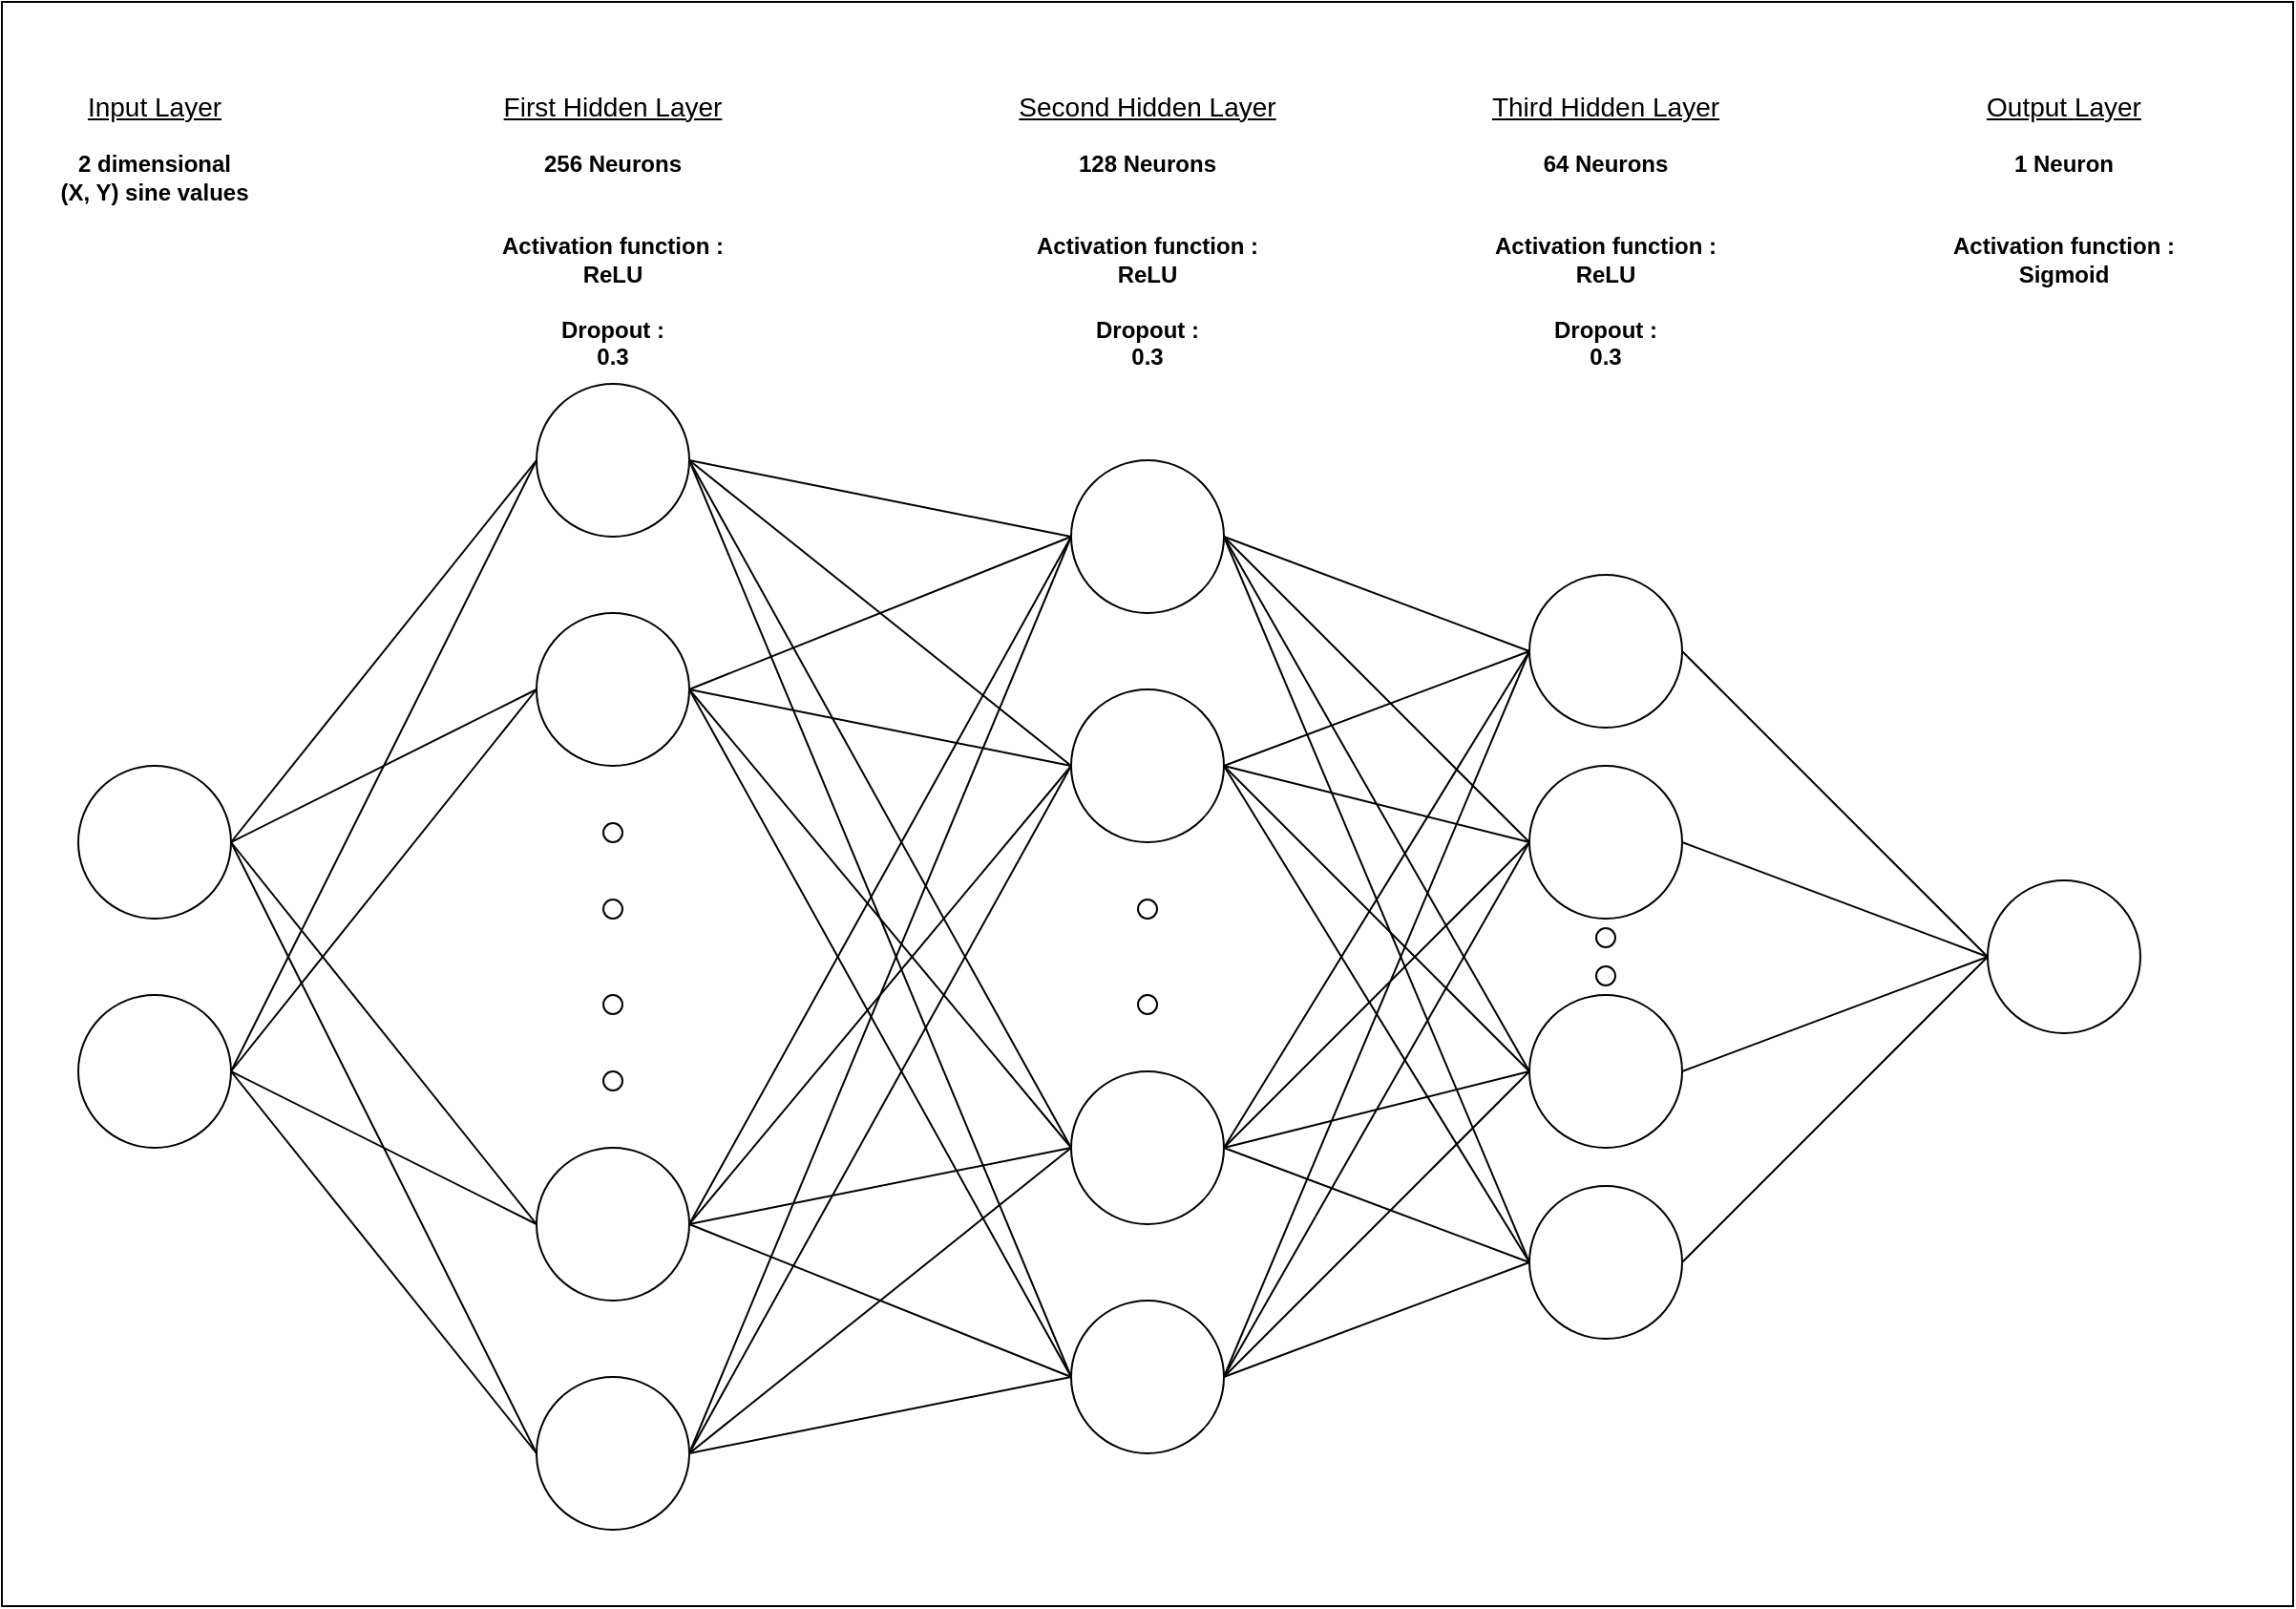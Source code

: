 <mxfile version="14.6.6" type="device"><diagram id="PStOqDHZifnJ4bkjoAvL" name="Page-1"><mxGraphModel dx="2044" dy="1102" grid="1" gridSize="10" guides="1" tooltips="1" connect="1" arrows="1" fold="1" page="1" pageScale="1" pageWidth="827" pageHeight="1169" math="0" shadow="0"><root><mxCell id="0"/><mxCell id="1" parent="0"/><mxCell id="bxqPt4K5c8YdNKmm5u7z-81" value="" style="rounded=0;whiteSpace=wrap;html=1;" vertex="1" parent="1"><mxGeometry x="40" y="80" width="1200" height="840" as="geometry"/></mxCell><mxCell id="bxqPt4K5c8YdNKmm5u7z-1" value="" style="ellipse;whiteSpace=wrap;html=1;aspect=fixed;" vertex="1" parent="1"><mxGeometry x="80" y="480" width="80" height="80" as="geometry"/></mxCell><mxCell id="bxqPt4K5c8YdNKmm5u7z-2" value="" style="ellipse;whiteSpace=wrap;html=1;aspect=fixed;" vertex="1" parent="1"><mxGeometry x="80" y="600" width="80" height="80" as="geometry"/></mxCell><mxCell id="bxqPt4K5c8YdNKmm5u7z-3" value="" style="ellipse;whiteSpace=wrap;html=1;aspect=fixed;" vertex="1" parent="1"><mxGeometry x="320" y="280" width="80" height="80" as="geometry"/></mxCell><mxCell id="bxqPt4K5c8YdNKmm5u7z-4" value="" style="ellipse;whiteSpace=wrap;html=1;aspect=fixed;" vertex="1" parent="1"><mxGeometry x="320" y="400" width="80" height="80" as="geometry"/></mxCell><mxCell id="bxqPt4K5c8YdNKmm5u7z-5" value="" style="ellipse;whiteSpace=wrap;html=1;aspect=fixed;" vertex="1" parent="1"><mxGeometry x="320" y="680" width="80" height="80" as="geometry"/></mxCell><mxCell id="bxqPt4K5c8YdNKmm5u7z-6" value="" style="ellipse;whiteSpace=wrap;html=1;aspect=fixed;" vertex="1" parent="1"><mxGeometry x="320" y="800" width="80" height="80" as="geometry"/></mxCell><mxCell id="bxqPt4K5c8YdNKmm5u7z-7" value="" style="ellipse;whiteSpace=wrap;html=1;aspect=fixed;" vertex="1" parent="1"><mxGeometry x="355" y="640" width="10" height="10" as="geometry"/></mxCell><mxCell id="bxqPt4K5c8YdNKmm5u7z-8" value="" style="ellipse;whiteSpace=wrap;html=1;aspect=fixed;" vertex="1" parent="1"><mxGeometry x="355" y="600" width="10" height="10" as="geometry"/></mxCell><mxCell id="bxqPt4K5c8YdNKmm5u7z-9" value="" style="ellipse;whiteSpace=wrap;html=1;aspect=fixed;" vertex="1" parent="1"><mxGeometry x="355" y="510" width="10" height="10" as="geometry"/></mxCell><mxCell id="bxqPt4K5c8YdNKmm5u7z-10" value="" style="ellipse;whiteSpace=wrap;html=1;aspect=fixed;" vertex="1" parent="1"><mxGeometry x="355" y="550" width="10" height="10" as="geometry"/></mxCell><mxCell id="bxqPt4K5c8YdNKmm5u7z-12" value="&lt;div style=&quot;font-size: 14px&quot; align=&quot;center&quot;&gt;&lt;u&gt;Input Layer&lt;/u&gt;&lt;/div&gt;&lt;div align=&quot;center&quot;&gt;&lt;b&gt;&lt;br&gt;&lt;/b&gt;&lt;/div&gt;&lt;div align=&quot;center&quot;&gt;&lt;b&gt;2 dimensional&lt;br&gt;&lt;/b&gt;&lt;/div&gt;&lt;div align=&quot;center&quot;&gt;&lt;b&gt;(X, Y) sine values&lt;br&gt;&lt;/b&gt;&lt;/div&gt;&lt;div align=&quot;center&quot;&gt;&lt;b&gt;&lt;br&gt;&lt;/b&gt;&lt;/div&gt;" style="text;html=1;strokeColor=none;fillColor=none;align=center;verticalAlign=top;whiteSpace=wrap;rounded=0;" vertex="1" parent="1"><mxGeometry x="40" y="120" width="160" height="150" as="geometry"/></mxCell><mxCell id="bxqPt4K5c8YdNKmm5u7z-13" value="&lt;u&gt;&lt;font style=&quot;font-size: 14px&quot;&gt;First Hidden Layer&lt;/font&gt;&lt;br&gt;&lt;/u&gt;&lt;div align=&quot;center&quot;&gt;&lt;b&gt;&lt;br&gt;&lt;/b&gt;&lt;/div&gt;&lt;div align=&quot;center&quot;&gt;&lt;b&gt;256 Neurons&lt;br&gt;&lt;/b&gt;&lt;/div&gt;&lt;div align=&quot;center&quot;&gt;&lt;b&gt;&lt;br&gt;&lt;/b&gt;&lt;/div&gt;&lt;div align=&quot;center&quot;&gt;&lt;b&gt;&lt;br&gt;&lt;/b&gt;&lt;/div&gt;&lt;div align=&quot;center&quot;&gt;&lt;b&gt;Activation function :&lt;/b&gt;&lt;/div&gt;&lt;div align=&quot;center&quot;&gt;&lt;b&gt;ReLU&lt;br&gt;&lt;/b&gt;&lt;/div&gt;&lt;div align=&quot;center&quot;&gt;&lt;b&gt;&lt;br&gt;&lt;/b&gt;&lt;/div&gt;&lt;div align=&quot;center&quot;&gt;&lt;b&gt;Dropout :&lt;/b&gt;&lt;/div&gt;&lt;div align=&quot;center&quot;&gt;&lt;b&gt;0.3&lt;br&gt;&lt;/b&gt;&lt;/div&gt;&lt;div align=&quot;center&quot;&gt;&lt;b&gt;&lt;br&gt;&lt;/b&gt;&lt;/div&gt;" style="text;html=1;strokeColor=none;fillColor=none;align=center;verticalAlign=top;whiteSpace=wrap;rounded=0;" vertex="1" parent="1"><mxGeometry x="280" y="120" width="160" height="150" as="geometry"/></mxCell><mxCell id="bxqPt4K5c8YdNKmm5u7z-14" value="" style="endArrow=none;html=1;entryX=0;entryY=0.5;entryDx=0;entryDy=0;" edge="1" parent="1" target="bxqPt4K5c8YdNKmm5u7z-3"><mxGeometry width="50" height="50" relative="1" as="geometry"><mxPoint x="160" y="520" as="sourcePoint"/><mxPoint x="230" y="440" as="targetPoint"/></mxGeometry></mxCell><mxCell id="bxqPt4K5c8YdNKmm5u7z-15" value="" style="endArrow=none;html=1;entryX=0;entryY=0.5;entryDx=0;entryDy=0;exitX=1;exitY=0.5;exitDx=0;exitDy=0;" edge="1" parent="1" source="bxqPt4K5c8YdNKmm5u7z-1" target="bxqPt4K5c8YdNKmm5u7z-4"><mxGeometry width="50" height="50" relative="1" as="geometry"><mxPoint x="210" y="550" as="sourcePoint"/><mxPoint x="260" y="500" as="targetPoint"/></mxGeometry></mxCell><mxCell id="bxqPt4K5c8YdNKmm5u7z-16" value="" style="endArrow=none;html=1;entryX=0;entryY=0.5;entryDx=0;entryDy=0;" edge="1" parent="1" target="bxqPt4K5c8YdNKmm5u7z-4"><mxGeometry width="50" height="50" relative="1" as="geometry"><mxPoint x="160" y="640" as="sourcePoint"/><mxPoint x="320" y="560" as="targetPoint"/></mxGeometry></mxCell><mxCell id="bxqPt4K5c8YdNKmm5u7z-17" value="" style="endArrow=none;html=1;entryX=0;entryY=0.5;entryDx=0;entryDy=0;exitX=1;exitY=0.5;exitDx=0;exitDy=0;" edge="1" parent="1" source="bxqPt4K5c8YdNKmm5u7z-2" target="bxqPt4K5c8YdNKmm5u7z-3"><mxGeometry width="50" height="50" relative="1" as="geometry"><mxPoint x="210" y="650" as="sourcePoint"/><mxPoint x="260" y="600" as="targetPoint"/></mxGeometry></mxCell><mxCell id="bxqPt4K5c8YdNKmm5u7z-18" value="" style="endArrow=none;html=1;entryX=0;entryY=0.5;entryDx=0;entryDy=0;exitX=1;exitY=0.5;exitDx=0;exitDy=0;" edge="1" parent="1" source="bxqPt4K5c8YdNKmm5u7z-2" target="bxqPt4K5c8YdNKmm5u7z-6"><mxGeometry width="50" height="50" relative="1" as="geometry"><mxPoint x="200" y="890" as="sourcePoint"/><mxPoint x="250" y="840" as="targetPoint"/></mxGeometry></mxCell><mxCell id="bxqPt4K5c8YdNKmm5u7z-20" value="" style="endArrow=none;html=1;entryX=0;entryY=0.5;entryDx=0;entryDy=0;" edge="1" parent="1" target="bxqPt4K5c8YdNKmm5u7z-5"><mxGeometry width="50" height="50" relative="1" as="geometry"><mxPoint x="160" y="640" as="sourcePoint"/><mxPoint x="200" y="740" as="targetPoint"/></mxGeometry></mxCell><mxCell id="bxqPt4K5c8YdNKmm5u7z-21" value="" style="endArrow=none;html=1;entryX=0;entryY=0.5;entryDx=0;entryDy=0;exitX=1;exitY=0.5;exitDx=0;exitDy=0;" edge="1" parent="1" source="bxqPt4K5c8YdNKmm5u7z-1" target="bxqPt4K5c8YdNKmm5u7z-6"><mxGeometry width="50" height="50" relative="1" as="geometry"><mxPoint x="190" y="950" as="sourcePoint"/><mxPoint x="240" y="900" as="targetPoint"/></mxGeometry></mxCell><mxCell id="bxqPt4K5c8YdNKmm5u7z-22" value="" style="endArrow=none;html=1;entryX=0;entryY=0.5;entryDx=0;entryDy=0;exitX=1;exitY=0.5;exitDx=0;exitDy=0;" edge="1" parent="1" source="bxqPt4K5c8YdNKmm5u7z-1" target="bxqPt4K5c8YdNKmm5u7z-5"><mxGeometry width="50" height="50" relative="1" as="geometry"><mxPoint x="250" y="950" as="sourcePoint"/><mxPoint x="300" y="900" as="targetPoint"/></mxGeometry></mxCell><mxCell id="bxqPt4K5c8YdNKmm5u7z-27" value="" style="ellipse;whiteSpace=wrap;html=1;aspect=fixed;" vertex="1" parent="1"><mxGeometry x="600" y="320" width="80" height="80" as="geometry"/></mxCell><mxCell id="bxqPt4K5c8YdNKmm5u7z-28" value="" style="ellipse;whiteSpace=wrap;html=1;aspect=fixed;" vertex="1" parent="1"><mxGeometry x="600" y="440" width="80" height="80" as="geometry"/></mxCell><mxCell id="bxqPt4K5c8YdNKmm5u7z-29" value="" style="ellipse;whiteSpace=wrap;html=1;aspect=fixed;" vertex="1" parent="1"><mxGeometry x="600" y="760" width="80" height="80" as="geometry"/></mxCell><mxCell id="bxqPt4K5c8YdNKmm5u7z-30" value="" style="ellipse;whiteSpace=wrap;html=1;aspect=fixed;" vertex="1" parent="1"><mxGeometry x="600" y="640" width="80" height="80" as="geometry"/></mxCell><mxCell id="bxqPt4K5c8YdNKmm5u7z-31" value="" style="ellipse;whiteSpace=wrap;html=1;aspect=fixed;" vertex="1" parent="1"><mxGeometry x="635" y="600" width="10" height="10" as="geometry"/></mxCell><mxCell id="bxqPt4K5c8YdNKmm5u7z-32" value="" style="ellipse;whiteSpace=wrap;html=1;aspect=fixed;" vertex="1" parent="1"><mxGeometry x="635" y="550" width="10" height="10" as="geometry"/></mxCell><mxCell id="bxqPt4K5c8YdNKmm5u7z-33" value="&lt;u&gt;&lt;font style=&quot;font-size: 14px&quot;&gt;Second Hidden Layer&lt;/font&gt;&lt;br&gt;&lt;/u&gt;&lt;div align=&quot;center&quot;&gt;&lt;b&gt;&lt;br&gt;&lt;/b&gt;&lt;/div&gt;&lt;div align=&quot;center&quot;&gt;&lt;b&gt;128 Neurons&lt;br&gt;&lt;/b&gt;&lt;/div&gt;&lt;div align=&quot;center&quot;&gt;&lt;b&gt;&lt;br&gt;&lt;/b&gt;&lt;/div&gt;&lt;div align=&quot;center&quot;&gt;&lt;b&gt;&lt;br&gt;&lt;/b&gt;&lt;/div&gt;&lt;div align=&quot;center&quot;&gt;&lt;b&gt;Activation function :&lt;/b&gt;&lt;/div&gt;&lt;div align=&quot;center&quot;&gt;&lt;b&gt;ReLU&lt;br&gt;&lt;/b&gt;&lt;/div&gt;&lt;div align=&quot;center&quot;&gt;&lt;b&gt;&lt;br&gt;&lt;/b&gt;&lt;/div&gt;&lt;div align=&quot;center&quot;&gt;&lt;b&gt;Dropout :&lt;/b&gt;&lt;/div&gt;&lt;div align=&quot;center&quot;&gt;&lt;b&gt;0.3&lt;br&gt;&lt;/b&gt;&lt;/div&gt;&lt;div align=&quot;center&quot;&gt;&lt;b&gt;&lt;br&gt;&lt;/b&gt;&lt;/div&gt;" style="text;html=1;strokeColor=none;fillColor=none;align=center;verticalAlign=top;whiteSpace=wrap;rounded=0;" vertex="1" parent="1"><mxGeometry x="560" y="120" width="160" height="150" as="geometry"/></mxCell><mxCell id="bxqPt4K5c8YdNKmm5u7z-34" value="" style="endArrow=none;html=1;entryX=0;entryY=0.5;entryDx=0;entryDy=0;exitX=1;exitY=0.5;exitDx=0;exitDy=0;" edge="1" parent="1" source="bxqPt4K5c8YdNKmm5u7z-6" target="bxqPt4K5c8YdNKmm5u7z-29"><mxGeometry width="50" height="50" relative="1" as="geometry"><mxPoint x="440" y="880" as="sourcePoint"/><mxPoint x="490" y="830" as="targetPoint"/></mxGeometry></mxCell><mxCell id="bxqPt4K5c8YdNKmm5u7z-35" value="" style="endArrow=none;html=1;entryX=0;entryY=0.5;entryDx=0;entryDy=0;exitX=1;exitY=0.5;exitDx=0;exitDy=0;" edge="1" parent="1"><mxGeometry width="50" height="50" relative="1" as="geometry"><mxPoint x="400" y="720" as="sourcePoint"/><mxPoint x="600" y="680" as="targetPoint"/></mxGeometry></mxCell><mxCell id="bxqPt4K5c8YdNKmm5u7z-36" value="" style="endArrow=none;html=1;entryX=0;entryY=0.5;entryDx=0;entryDy=0;exitX=1;exitY=0.5;exitDx=0;exitDy=0;" edge="1" parent="1" source="bxqPt4K5c8YdNKmm5u7z-5" target="bxqPt4K5c8YdNKmm5u7z-29"><mxGeometry width="50" height="50" relative="1" as="geometry"><mxPoint x="400" y="780" as="sourcePoint"/><mxPoint x="600" y="740" as="targetPoint"/></mxGeometry></mxCell><mxCell id="bxqPt4K5c8YdNKmm5u7z-37" value="" style="endArrow=none;html=1;entryX=0;entryY=0.5;entryDx=0;entryDy=0;exitX=1;exitY=0.5;exitDx=0;exitDy=0;" edge="1" parent="1" source="bxqPt4K5c8YdNKmm5u7z-6" target="bxqPt4K5c8YdNKmm5u7z-30"><mxGeometry width="50" height="50" relative="1" as="geometry"><mxPoint x="410" y="850" as="sourcePoint"/><mxPoint x="610" y="810" as="targetPoint"/></mxGeometry></mxCell><mxCell id="bxqPt4K5c8YdNKmm5u7z-38" value="" style="endArrow=none;html=1;entryX=0;entryY=0.5;entryDx=0;entryDy=0;exitX=1;exitY=0.5;exitDx=0;exitDy=0;" edge="1" parent="1" source="bxqPt4K5c8YdNKmm5u7z-6"><mxGeometry width="50" height="50" relative="1" as="geometry"><mxPoint x="400" y="640" as="sourcePoint"/><mxPoint x="600" y="480" as="targetPoint"/></mxGeometry></mxCell><mxCell id="bxqPt4K5c8YdNKmm5u7z-39" value="" style="endArrow=none;html=1;entryX=0;entryY=0.5;entryDx=0;entryDy=0;exitX=1;exitY=0.5;exitDx=0;exitDy=0;" edge="1" parent="1" source="bxqPt4K5c8YdNKmm5u7z-6" target="bxqPt4K5c8YdNKmm5u7z-27"><mxGeometry width="50" height="50" relative="1" as="geometry"><mxPoint x="410" y="850" as="sourcePoint"/><mxPoint x="610" y="490" as="targetPoint"/></mxGeometry></mxCell><mxCell id="bxqPt4K5c8YdNKmm5u7z-40" value="" style="endArrow=none;html=1;entryX=0;entryY=0.5;entryDx=0;entryDy=0;exitX=1;exitY=0.5;exitDx=0;exitDy=0;" edge="1" parent="1" source="bxqPt4K5c8YdNKmm5u7z-4" target="bxqPt4K5c8YdNKmm5u7z-29"><mxGeometry width="50" height="50" relative="1" as="geometry"><mxPoint x="420" y="860" as="sourcePoint"/><mxPoint x="620" y="500" as="targetPoint"/></mxGeometry></mxCell><mxCell id="bxqPt4K5c8YdNKmm5u7z-41" value="" style="endArrow=none;html=1;entryX=0;entryY=0.5;entryDx=0;entryDy=0;exitX=1;exitY=0.5;exitDx=0;exitDy=0;" edge="1" parent="1" source="bxqPt4K5c8YdNKmm5u7z-3" target="bxqPt4K5c8YdNKmm5u7z-29"><mxGeometry width="50" height="50" relative="1" as="geometry"><mxPoint x="410" y="450" as="sourcePoint"/><mxPoint x="610" y="810" as="targetPoint"/></mxGeometry></mxCell><mxCell id="bxqPt4K5c8YdNKmm5u7z-42" value="" style="endArrow=none;html=1;entryX=0;entryY=0.5;entryDx=0;entryDy=0;exitX=1;exitY=0.5;exitDx=0;exitDy=0;" edge="1" parent="1" source="bxqPt4K5c8YdNKmm5u7z-4"><mxGeometry width="50" height="50" relative="1" as="geometry"><mxPoint x="400" y="400" as="sourcePoint"/><mxPoint x="600" y="480" as="targetPoint"/></mxGeometry></mxCell><mxCell id="bxqPt4K5c8YdNKmm5u7z-43" value="" style="endArrow=none;html=1;entryX=0;entryY=0.5;entryDx=0;entryDy=0;exitX=1;exitY=0.5;exitDx=0;exitDy=0;" edge="1" parent="1"><mxGeometry width="50" height="50" relative="1" as="geometry"><mxPoint x="400" y="320" as="sourcePoint"/><mxPoint x="600" y="360" as="targetPoint"/></mxGeometry></mxCell><mxCell id="bxqPt4K5c8YdNKmm5u7z-45" value="" style="endArrow=none;html=1;entryX=0;entryY=0.5;entryDx=0;entryDy=0;exitX=1;exitY=0.5;exitDx=0;exitDy=0;" edge="1" parent="1" source="bxqPt4K5c8YdNKmm5u7z-3" target="bxqPt4K5c8YdNKmm5u7z-28"><mxGeometry width="50" height="50" relative="1" as="geometry"><mxPoint x="410" y="330" as="sourcePoint"/><mxPoint x="610" y="370" as="targetPoint"/></mxGeometry></mxCell><mxCell id="bxqPt4K5c8YdNKmm5u7z-46" value="" style="endArrow=none;html=1;entryX=0;entryY=0.5;entryDx=0;entryDy=0;exitX=1;exitY=0.5;exitDx=0;exitDy=0;" edge="1" parent="1" source="bxqPt4K5c8YdNKmm5u7z-3" target="bxqPt4K5c8YdNKmm5u7z-30"><mxGeometry width="50" height="50" relative="1" as="geometry"><mxPoint x="410" y="330" as="sourcePoint"/><mxPoint x="610" y="490" as="targetPoint"/></mxGeometry></mxCell><mxCell id="bxqPt4K5c8YdNKmm5u7z-47" value="" style="endArrow=none;html=1;entryX=0;entryY=0.5;entryDx=0;entryDy=0;exitX=1;exitY=0.5;exitDx=0;exitDy=0;" edge="1" parent="1" source="bxqPt4K5c8YdNKmm5u7z-4" target="bxqPt4K5c8YdNKmm5u7z-27"><mxGeometry width="50" height="50" relative="1" as="geometry"><mxPoint x="410" y="450" as="sourcePoint"/><mxPoint x="610" y="490" as="targetPoint"/></mxGeometry></mxCell><mxCell id="bxqPt4K5c8YdNKmm5u7z-48" value="" style="endArrow=none;html=1;entryX=0;entryY=0.5;entryDx=0;entryDy=0;exitX=1;exitY=0.5;exitDx=0;exitDy=0;" edge="1" parent="1" source="bxqPt4K5c8YdNKmm5u7z-4" target="bxqPt4K5c8YdNKmm5u7z-30"><mxGeometry width="50" height="50" relative="1" as="geometry"><mxPoint x="410" y="450" as="sourcePoint"/><mxPoint x="610" y="370" as="targetPoint"/></mxGeometry></mxCell><mxCell id="bxqPt4K5c8YdNKmm5u7z-49" value="" style="endArrow=none;html=1;entryX=0;entryY=0.5;entryDx=0;entryDy=0;exitX=1;exitY=0.5;exitDx=0;exitDy=0;" edge="1" parent="1" source="bxqPt4K5c8YdNKmm5u7z-5" target="bxqPt4K5c8YdNKmm5u7z-28"><mxGeometry width="50" height="50" relative="1" as="geometry"><mxPoint x="410" y="730" as="sourcePoint"/><mxPoint x="610" y="690" as="targetPoint"/></mxGeometry></mxCell><mxCell id="bxqPt4K5c8YdNKmm5u7z-50" value="" style="endArrow=none;html=1;entryX=0;entryY=0.5;entryDx=0;entryDy=0;exitX=1;exitY=0.5;exitDx=0;exitDy=0;" edge="1" parent="1" source="bxqPt4K5c8YdNKmm5u7z-5" target="bxqPt4K5c8YdNKmm5u7z-27"><mxGeometry width="50" height="50" relative="1" as="geometry"><mxPoint x="410" y="730" as="sourcePoint"/><mxPoint x="610" y="490" as="targetPoint"/></mxGeometry></mxCell><mxCell id="bxqPt4K5c8YdNKmm5u7z-51" value="" style="ellipse;whiteSpace=wrap;html=1;aspect=fixed;" vertex="1" parent="1"><mxGeometry x="840" y="380" width="80" height="80" as="geometry"/></mxCell><mxCell id="bxqPt4K5c8YdNKmm5u7z-52" value="" style="ellipse;whiteSpace=wrap;html=1;aspect=fixed;" vertex="1" parent="1"><mxGeometry x="840" y="480" width="80" height="80" as="geometry"/></mxCell><mxCell id="bxqPt4K5c8YdNKmm5u7z-53" value="" style="ellipse;whiteSpace=wrap;html=1;aspect=fixed;" vertex="1" parent="1"><mxGeometry x="840" y="700" width="80" height="80" as="geometry"/></mxCell><mxCell id="bxqPt4K5c8YdNKmm5u7z-54" value="" style="ellipse;whiteSpace=wrap;html=1;aspect=fixed;" vertex="1" parent="1"><mxGeometry x="840" y="600" width="80" height="80" as="geometry"/></mxCell><mxCell id="bxqPt4K5c8YdNKmm5u7z-55" value="" style="ellipse;whiteSpace=wrap;html=1;aspect=fixed;" vertex="1" parent="1"><mxGeometry x="875" y="585" width="10" height="10" as="geometry"/></mxCell><mxCell id="bxqPt4K5c8YdNKmm5u7z-56" value="" style="ellipse;whiteSpace=wrap;html=1;aspect=fixed;" vertex="1" parent="1"><mxGeometry x="875" y="565" width="10" height="10" as="geometry"/></mxCell><mxCell id="bxqPt4K5c8YdNKmm5u7z-58" value="&lt;u style=&quot;font-size: 14px&quot;&gt;Third&lt;font style=&quot;font-size: 14px&quot;&gt; Hidden Layer&lt;/font&gt;&lt;br&gt;&lt;/u&gt;&lt;div align=&quot;center&quot;&gt;&lt;b&gt;&lt;br&gt;&lt;/b&gt;&lt;/div&gt;&lt;div align=&quot;center&quot;&gt;&lt;b&gt;64 Neurons&lt;br&gt;&lt;/b&gt;&lt;/div&gt;&lt;div align=&quot;center&quot;&gt;&lt;b&gt;&lt;br&gt;&lt;/b&gt;&lt;/div&gt;&lt;div align=&quot;center&quot;&gt;&lt;b&gt;&lt;br&gt;&lt;/b&gt;&lt;/div&gt;&lt;div align=&quot;center&quot;&gt;&lt;b&gt;Activation function :&lt;/b&gt;&lt;/div&gt;&lt;div align=&quot;center&quot;&gt;&lt;b&gt;ReLU&lt;br&gt;&lt;/b&gt;&lt;/div&gt;&lt;div align=&quot;center&quot;&gt;&lt;b&gt;&lt;br&gt;&lt;/b&gt;&lt;/div&gt;&lt;div align=&quot;center&quot;&gt;&lt;b&gt;Dropout :&lt;/b&gt;&lt;/div&gt;&lt;div align=&quot;center&quot;&gt;&lt;b&gt;0.3&lt;br&gt;&lt;/b&gt;&lt;/div&gt;&lt;div align=&quot;center&quot;&gt;&lt;b&gt;&lt;br&gt;&lt;/b&gt;&lt;/div&gt;" style="text;html=1;strokeColor=none;fillColor=none;align=center;verticalAlign=top;whiteSpace=wrap;rounded=0;" vertex="1" parent="1"><mxGeometry x="800" y="120" width="160" height="150" as="geometry"/></mxCell><mxCell id="bxqPt4K5c8YdNKmm5u7z-59" value="" style="endArrow=none;html=1;entryX=0;entryY=0.5;entryDx=0;entryDy=0;exitX=1;exitY=0.5;exitDx=0;exitDy=0;" edge="1" parent="1" source="bxqPt4K5c8YdNKmm5u7z-27" target="bxqPt4K5c8YdNKmm5u7z-51"><mxGeometry width="50" height="50" relative="1" as="geometry"><mxPoint x="760" y="420" as="sourcePoint"/><mxPoint x="810" y="370" as="targetPoint"/></mxGeometry></mxCell><mxCell id="bxqPt4K5c8YdNKmm5u7z-60" value="" style="endArrow=none;html=1;entryX=0;entryY=0.5;entryDx=0;entryDy=0;exitX=1;exitY=0.5;exitDx=0;exitDy=0;" edge="1" parent="1" source="bxqPt4K5c8YdNKmm5u7z-28"><mxGeometry width="50" height="50" relative="1" as="geometry"><mxPoint x="680" y="460" as="sourcePoint"/><mxPoint x="840" y="520" as="targetPoint"/></mxGeometry></mxCell><mxCell id="bxqPt4K5c8YdNKmm5u7z-61" value="" style="endArrow=none;html=1;entryX=0;entryY=0.5;entryDx=0;entryDy=0;exitX=1;exitY=0.5;exitDx=0;exitDy=0;" edge="1" parent="1" source="bxqPt4K5c8YdNKmm5u7z-30"><mxGeometry width="50" height="50" relative="1" as="geometry"><mxPoint x="680" y="600" as="sourcePoint"/><mxPoint x="840" y="640" as="targetPoint"/></mxGeometry></mxCell><mxCell id="bxqPt4K5c8YdNKmm5u7z-62" value="" style="endArrow=none;html=1;entryX=0;entryY=0.5;entryDx=0;entryDy=0;exitX=1;exitY=0.5;exitDx=0;exitDy=0;" edge="1" parent="1" target="bxqPt4K5c8YdNKmm5u7z-53"><mxGeometry width="50" height="50" relative="1" as="geometry"><mxPoint x="680" y="800" as="sourcePoint"/><mxPoint x="840" y="760" as="targetPoint"/></mxGeometry></mxCell><mxCell id="bxqPt4K5c8YdNKmm5u7z-63" value="" style="endArrow=none;html=1;entryX=0;entryY=0.5;entryDx=0;entryDy=0;exitX=1;exitY=0.5;exitDx=0;exitDy=0;" edge="1" parent="1" source="bxqPt4K5c8YdNKmm5u7z-29" target="bxqPt4K5c8YdNKmm5u7z-54"><mxGeometry width="50" height="50" relative="1" as="geometry"><mxPoint x="670" y="750" as="sourcePoint"/><mxPoint x="830" y="690" as="targetPoint"/></mxGeometry></mxCell><mxCell id="bxqPt4K5c8YdNKmm5u7z-64" value="" style="endArrow=none;html=1;entryX=0;entryY=0.5;entryDx=0;entryDy=0;exitX=1;exitY=0.5;exitDx=0;exitDy=0;" edge="1" parent="1" source="bxqPt4K5c8YdNKmm5u7z-27" target="bxqPt4K5c8YdNKmm5u7z-52"><mxGeometry width="50" height="50" relative="1" as="geometry"><mxPoint x="667" y="610" as="sourcePoint"/><mxPoint x="827" y="450" as="targetPoint"/></mxGeometry></mxCell><mxCell id="bxqPt4K5c8YdNKmm5u7z-65" value="" style="endArrow=none;html=1;entryX=0;entryY=0.5;entryDx=0;entryDy=0;exitX=1;exitY=0.5;exitDx=0;exitDy=0;" edge="1" parent="1" source="bxqPt4K5c8YdNKmm5u7z-27" target="bxqPt4K5c8YdNKmm5u7z-54"><mxGeometry width="50" height="50" relative="1" as="geometry"><mxPoint x="670" y="405" as="sourcePoint"/><mxPoint x="830" y="565" as="targetPoint"/></mxGeometry></mxCell><mxCell id="bxqPt4K5c8YdNKmm5u7z-66" value="" style="endArrow=none;html=1;entryX=0;entryY=0.5;entryDx=0;entryDy=0;exitX=1;exitY=0.5;exitDx=0;exitDy=0;" edge="1" parent="1" source="bxqPt4K5c8YdNKmm5u7z-29" target="bxqPt4K5c8YdNKmm5u7z-52"><mxGeometry width="50" height="50" relative="1" as="geometry"><mxPoint x="690" y="810" as="sourcePoint"/><mxPoint x="850" y="650" as="targetPoint"/></mxGeometry></mxCell><mxCell id="bxqPt4K5c8YdNKmm5u7z-67" value="" style="endArrow=none;html=1;entryX=0;entryY=0.5;entryDx=0;entryDy=0;exitX=1;exitY=0.5;exitDx=0;exitDy=0;" edge="1" parent="1" source="bxqPt4K5c8YdNKmm5u7z-29" target="bxqPt4K5c8YdNKmm5u7z-51"><mxGeometry width="50" height="50" relative="1" as="geometry"><mxPoint x="690" y="810" as="sourcePoint"/><mxPoint x="850" y="530" as="targetPoint"/></mxGeometry></mxCell><mxCell id="bxqPt4K5c8YdNKmm5u7z-68" value="" style="endArrow=none;html=1;entryX=0;entryY=0.5;entryDx=0;entryDy=0;exitX=1;exitY=0.5;exitDx=0;exitDy=0;" edge="1" parent="1" source="bxqPt4K5c8YdNKmm5u7z-27" target="bxqPt4K5c8YdNKmm5u7z-53"><mxGeometry width="50" height="50" relative="1" as="geometry"><mxPoint x="690" y="370" as="sourcePoint"/><mxPoint x="850" y="650" as="targetPoint"/></mxGeometry></mxCell><mxCell id="bxqPt4K5c8YdNKmm5u7z-69" value="" style="endArrow=none;html=1;entryX=0;entryY=0.5;entryDx=0;entryDy=0;exitX=1;exitY=0.5;exitDx=0;exitDy=0;" edge="1" parent="1" source="bxqPt4K5c8YdNKmm5u7z-30" target="bxqPt4K5c8YdNKmm5u7z-53"><mxGeometry width="50" height="50" relative="1" as="geometry"><mxPoint x="690" y="690" as="sourcePoint"/><mxPoint x="850" y="650" as="targetPoint"/></mxGeometry></mxCell><mxCell id="bxqPt4K5c8YdNKmm5u7z-70" value="" style="endArrow=none;html=1;entryX=0;entryY=0.5;entryDx=0;entryDy=0;exitX=1;exitY=0.5;exitDx=0;exitDy=0;" edge="1" parent="1" source="bxqPt4K5c8YdNKmm5u7z-28" target="bxqPt4K5c8YdNKmm5u7z-51"><mxGeometry width="50" height="50" relative="1" as="geometry"><mxPoint x="690" y="690" as="sourcePoint"/><mxPoint x="850" y="750" as="targetPoint"/></mxGeometry></mxCell><mxCell id="bxqPt4K5c8YdNKmm5u7z-71" value="" style="endArrow=none;html=1;entryX=0;entryY=0.5;entryDx=0;entryDy=0;exitX=1;exitY=0.5;exitDx=0;exitDy=0;" edge="1" parent="1" source="bxqPt4K5c8YdNKmm5u7z-28" target="bxqPt4K5c8YdNKmm5u7z-54"><mxGeometry width="50" height="50" relative="1" as="geometry"><mxPoint x="690" y="490" as="sourcePoint"/><mxPoint x="850" y="530" as="targetPoint"/></mxGeometry></mxCell><mxCell id="bxqPt4K5c8YdNKmm5u7z-72" value="" style="endArrow=none;html=1;entryX=0;entryY=0.5;entryDx=0;entryDy=0;exitX=1;exitY=0.5;exitDx=0;exitDy=0;" edge="1" parent="1" source="bxqPt4K5c8YdNKmm5u7z-28" target="bxqPt4K5c8YdNKmm5u7z-53"><mxGeometry width="50" height="50" relative="1" as="geometry"><mxPoint x="680" y="525" as="sourcePoint"/><mxPoint x="840" y="685" as="targetPoint"/></mxGeometry></mxCell><mxCell id="bxqPt4K5c8YdNKmm5u7z-73" value="" style="endArrow=none;html=1;entryX=0;entryY=0.5;entryDx=0;entryDy=0;exitX=1;exitY=0.5;exitDx=0;exitDy=0;" edge="1" parent="1" source="bxqPt4K5c8YdNKmm5u7z-30" target="bxqPt4K5c8YdNKmm5u7z-52"><mxGeometry width="50" height="50" relative="1" as="geometry"><mxPoint x="690" y="690" as="sourcePoint"/><mxPoint x="850" y="650" as="targetPoint"/></mxGeometry></mxCell><mxCell id="bxqPt4K5c8YdNKmm5u7z-74" value="" style="endArrow=none;html=1;entryX=0;entryY=0.5;entryDx=0;entryDy=0;exitX=1;exitY=0.5;exitDx=0;exitDy=0;" edge="1" parent="1" source="bxqPt4K5c8YdNKmm5u7z-30" target="bxqPt4K5c8YdNKmm5u7z-51"><mxGeometry width="50" height="50" relative="1" as="geometry"><mxPoint x="690" y="690" as="sourcePoint"/><mxPoint x="850" y="530" as="targetPoint"/></mxGeometry></mxCell><mxCell id="bxqPt4K5c8YdNKmm5u7z-75" value="" style="ellipse;whiteSpace=wrap;html=1;aspect=fixed;" vertex="1" parent="1"><mxGeometry x="1080" y="540" width="80" height="80" as="geometry"/></mxCell><mxCell id="bxqPt4K5c8YdNKmm5u7z-76" value="&lt;font style=&quot;font-size: 14px&quot;&gt;&lt;u&gt;Output&lt;/u&gt;&lt;/font&gt;&lt;u style=&quot;font-size: 14px&quot;&gt;&lt;font style=&quot;font-size: 14px&quot;&gt;&lt;font style=&quot;font-size: 14px&quot;&gt; &lt;/font&gt;Layer&lt;/font&gt;&lt;br&gt;&lt;/u&gt;&lt;div align=&quot;center&quot;&gt;&lt;b&gt;&lt;br&gt;&lt;/b&gt;&lt;/div&gt;&lt;div align=&quot;center&quot;&gt;&lt;b&gt;1 Neuron&lt;br&gt;&lt;/b&gt;&lt;/div&gt;&lt;div align=&quot;center&quot;&gt;&lt;b&gt;&lt;br&gt;&lt;/b&gt;&lt;/div&gt;&lt;div align=&quot;center&quot;&gt;&lt;b&gt;&lt;br&gt;&lt;/b&gt;&lt;/div&gt;&lt;div align=&quot;center&quot;&gt;&lt;b&gt;Activation function :&lt;/b&gt;&lt;/div&gt;&lt;div align=&quot;center&quot;&gt;&lt;b&gt;Sigmoid&lt;br&gt;&lt;/b&gt;&lt;/div&gt;" style="text;html=1;strokeColor=none;fillColor=none;align=center;verticalAlign=top;whiteSpace=wrap;rounded=0;" vertex="1" parent="1"><mxGeometry x="1040" y="120" width="160" height="150" as="geometry"/></mxCell><mxCell id="bxqPt4K5c8YdNKmm5u7z-77" value="" style="endArrow=none;html=1;entryX=0;entryY=0.5;entryDx=0;entryDy=0;exitX=1;exitY=0.5;exitDx=0;exitDy=0;" edge="1" parent="1" source="bxqPt4K5c8YdNKmm5u7z-53" target="bxqPt4K5c8YdNKmm5u7z-75"><mxGeometry width="50" height="50" relative="1" as="geometry"><mxPoint x="950" y="750" as="sourcePoint"/><mxPoint x="1000" y="700" as="targetPoint"/></mxGeometry></mxCell><mxCell id="bxqPt4K5c8YdNKmm5u7z-78" value="" style="endArrow=none;html=1;entryX=0;entryY=0.5;entryDx=0;entryDy=0;exitX=1;exitY=0.5;exitDx=0;exitDy=0;" edge="1" parent="1" source="bxqPt4K5c8YdNKmm5u7z-54" target="bxqPt4K5c8YdNKmm5u7z-75"><mxGeometry width="50" height="50" relative="1" as="geometry"><mxPoint x="930.0" y="750" as="sourcePoint"/><mxPoint x="1090.0" y="590" as="targetPoint"/></mxGeometry></mxCell><mxCell id="bxqPt4K5c8YdNKmm5u7z-79" value="" style="endArrow=none;html=1;entryX=0;entryY=0.5;entryDx=0;entryDy=0;exitX=1;exitY=0.5;exitDx=0;exitDy=0;" edge="1" parent="1" source="bxqPt4K5c8YdNKmm5u7z-52" target="bxqPt4K5c8YdNKmm5u7z-75"><mxGeometry width="50" height="50" relative="1" as="geometry"><mxPoint x="930.0" y="520" as="sourcePoint"/><mxPoint x="1090.0" y="460" as="targetPoint"/></mxGeometry></mxCell><mxCell id="bxqPt4K5c8YdNKmm5u7z-80" value="" style="endArrow=none;html=1;entryX=0;entryY=0.5;entryDx=0;entryDy=0;exitX=1;exitY=0.5;exitDx=0;exitDy=0;" edge="1" parent="1" source="bxqPt4K5c8YdNKmm5u7z-51" target="bxqPt4K5c8YdNKmm5u7z-75"><mxGeometry width="50" height="50" relative="1" as="geometry"><mxPoint x="940.0" y="430" as="sourcePoint"/><mxPoint x="1100.0" y="490" as="targetPoint"/></mxGeometry></mxCell></root></mxGraphModel></diagram></mxfile>